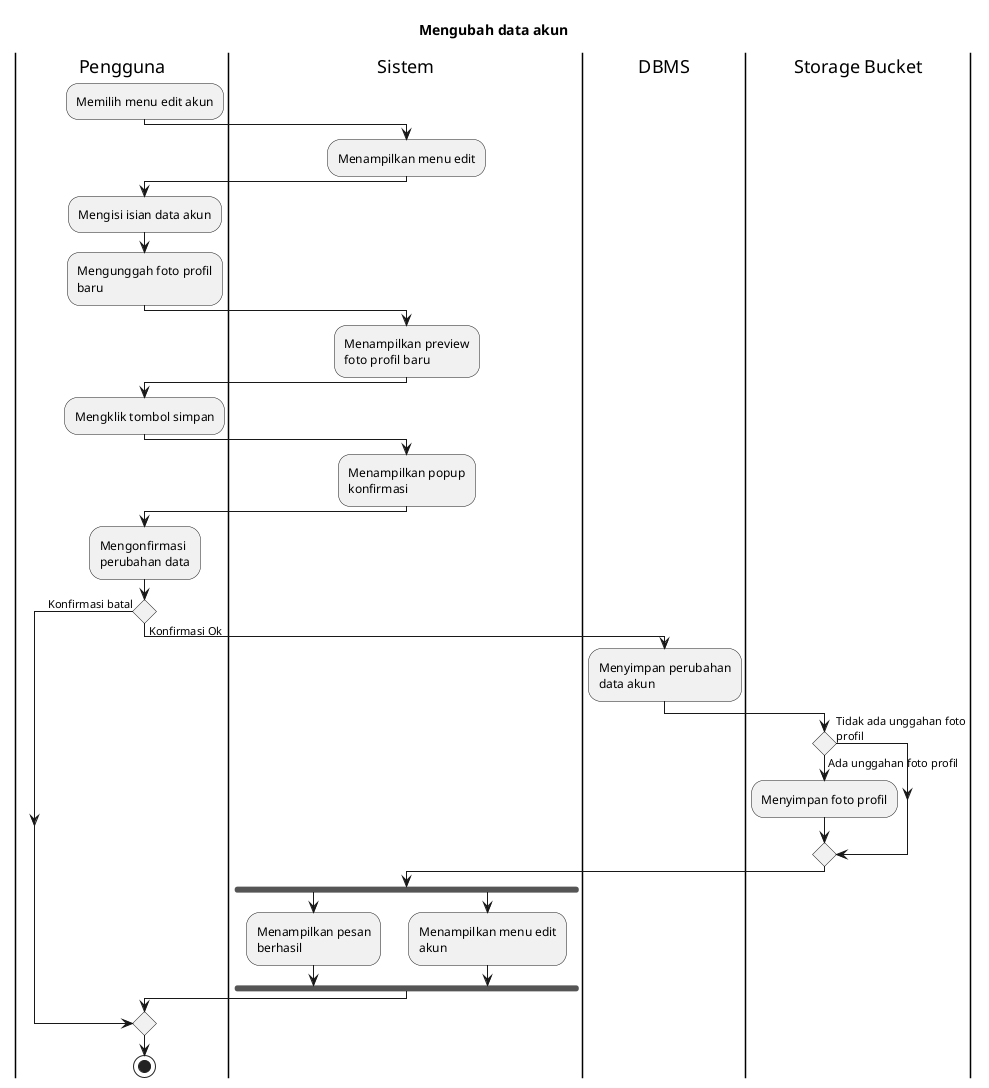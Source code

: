 @startuml UC-MGACCOUNT-001 - Mengubah data akun
skinparam wrapWidth 140

title Mengubah data akun

|Pengguna|
:Memilih menu edit akun;

|Sistem|
:Menampilkan menu edit;

|Pengguna|
:Mengisi isian data akun;
:Mengunggah foto profil baru;

|Sistem|
:Menampilkan preview foto profil baru;

|Pengguna|
:Mengklik tombol simpan;

|Sistem|
:Menampilkan popup konfirmasi;

|Pengguna|
:Mengonfirmasi perubahan data;

if () then (Konfirmasi batal)
else (Konfirmasi Ok)
  |DBMS|
  :Menyimpan perubahan data akun;

  |Storage Bucket|
  if () then (Tidak ada unggahan foto profil)
  else (Ada unggahan foto profil)
    :Menyimpan foto profil;
  endif

  |Sistem|
  fork
    :Menampilkan pesan berhasil;
  fork again
    :Menampilkan menu edit akun;
  endfork
endif

|Pengguna|
stop

@enduml